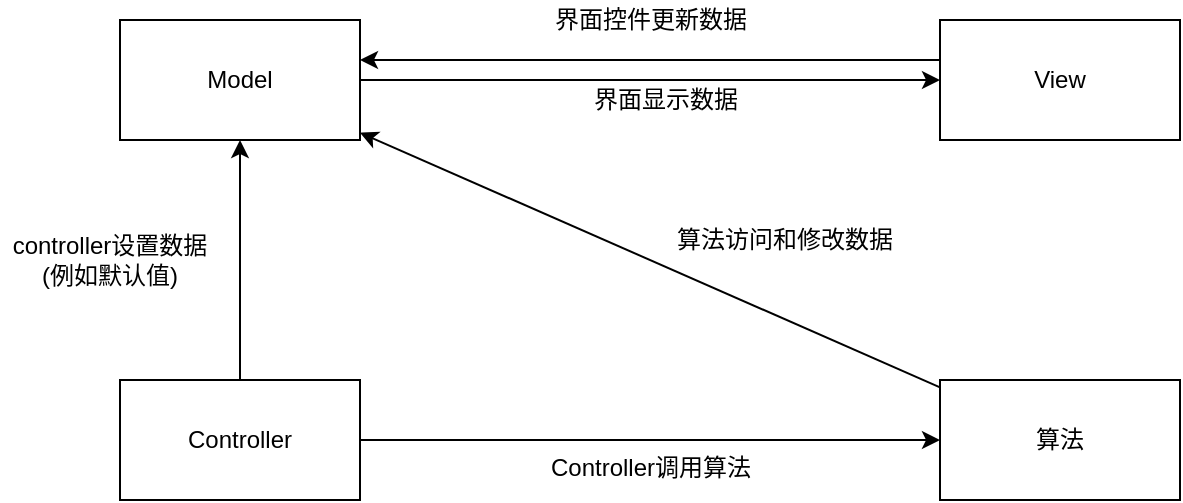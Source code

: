 <mxfile version="10.5.9" type="device"><diagram id="0-7S_LwLVGTsjPF6VadY" name="第 1 页"><mxGraphModel dx="1058" dy="808" grid="1" gridSize="10" guides="1" tooltips="1" connect="1" arrows="1" fold="1" page="1" pageScale="1" pageWidth="827" pageHeight="1169" math="0" shadow="0"><root><mxCell id="0"/><mxCell id="1" parent="0"/><mxCell id="gfYuhuLgvE-A1u4JT422-8" style="edgeStyle=orthogonalEdgeStyle;rounded=0;orthogonalLoop=1;jettySize=auto;html=1;" edge="1" parent="1" source="gfYuhuLgvE-A1u4JT422-1" target="gfYuhuLgvE-A1u4JT422-2"><mxGeometry relative="1" as="geometry"/></mxCell><mxCell id="gfYuhuLgvE-A1u4JT422-1" value="Model" style="rounded=0;whiteSpace=wrap;html=1;" vertex="1" parent="1"><mxGeometry x="140" y="370" width="120" height="60" as="geometry"/></mxCell><mxCell id="gfYuhuLgvE-A1u4JT422-9" style="edgeStyle=orthogonalEdgeStyle;rounded=0;orthogonalLoop=1;jettySize=auto;html=1;" edge="1" parent="1" source="gfYuhuLgvE-A1u4JT422-2" target="gfYuhuLgvE-A1u4JT422-1"><mxGeometry relative="1" as="geometry"><Array as="points"><mxPoint x="400" y="390"/><mxPoint x="400" y="390"/></Array></mxGeometry></mxCell><mxCell id="gfYuhuLgvE-A1u4JT422-2" value="View" style="rounded=0;whiteSpace=wrap;html=1;" vertex="1" parent="1"><mxGeometry x="550" y="370" width="120" height="60" as="geometry"/></mxCell><mxCell id="gfYuhuLgvE-A1u4JT422-10" style="edgeStyle=orthogonalEdgeStyle;rounded=0;orthogonalLoop=1;jettySize=auto;html=1;" edge="1" parent="1" source="gfYuhuLgvE-A1u4JT422-3" target="gfYuhuLgvE-A1u4JT422-6"><mxGeometry relative="1" as="geometry"/></mxCell><mxCell id="gfYuhuLgvE-A1u4JT422-3" value="Controller" style="rounded=0;whiteSpace=wrap;html=1;" vertex="1" parent="1"><mxGeometry x="140" y="550" width="120" height="60" as="geometry"/></mxCell><mxCell id="gfYuhuLgvE-A1u4JT422-5" value="" style="endArrow=classic;html=1;" edge="1" parent="1" source="gfYuhuLgvE-A1u4JT422-3" target="gfYuhuLgvE-A1u4JT422-1"><mxGeometry width="50" height="50" relative="1" as="geometry"><mxPoint x="380" y="270" as="sourcePoint"/><mxPoint x="430" y="220" as="targetPoint"/></mxGeometry></mxCell><mxCell id="gfYuhuLgvE-A1u4JT422-6" value="算法" style="rounded=0;whiteSpace=wrap;html=1;" vertex="1" parent="1"><mxGeometry x="550" y="550" width="120" height="60" as="geometry"/></mxCell><mxCell id="gfYuhuLgvE-A1u4JT422-11" value="" style="endArrow=classic;html=1;" edge="1" parent="1" source="gfYuhuLgvE-A1u4JT422-6" target="gfYuhuLgvE-A1u4JT422-1"><mxGeometry width="50" height="50" relative="1" as="geometry"><mxPoint x="430" y="520" as="sourcePoint"/><mxPoint x="480" y="470" as="targetPoint"/></mxGeometry></mxCell><mxCell id="gfYuhuLgvE-A1u4JT422-12" value="界面显示数据" style="text;html=1;strokeColor=none;fillColor=none;align=center;verticalAlign=middle;whiteSpace=wrap;rounded=0;" vertex="1" parent="1"><mxGeometry x="373" y="400" width="80" height="20" as="geometry"/></mxCell><mxCell id="gfYuhuLgvE-A1u4JT422-13" value="界面控件更新数据" style="text;html=1;strokeColor=none;fillColor=none;align=center;verticalAlign=middle;whiteSpace=wrap;rounded=0;" vertex="1" parent="1"><mxGeometry x="347.5" y="360" width="115" height="20" as="geometry"/></mxCell><mxCell id="gfYuhuLgvE-A1u4JT422-14" value="controller设置数据(例如默认值)" style="text;html=1;strokeColor=none;fillColor=none;align=center;verticalAlign=middle;whiteSpace=wrap;rounded=0;" vertex="1" parent="1"><mxGeometry x="80" y="480" width="110" height="20" as="geometry"/></mxCell><mxCell id="gfYuhuLgvE-A1u4JT422-15" value="Controller调用算法" style="text;html=1;strokeColor=none;fillColor=none;align=center;verticalAlign=middle;whiteSpace=wrap;rounded=0;" vertex="1" parent="1"><mxGeometry x="351.5" y="584" width="107" height="20" as="geometry"/></mxCell><mxCell id="gfYuhuLgvE-A1u4JT422-16" value="算法访问和修改数据" style="text;html=1;strokeColor=none;fillColor=none;align=center;verticalAlign=middle;whiteSpace=wrap;rounded=0;" vertex="1" parent="1"><mxGeometry x="405" y="470" width="135" height="20" as="geometry"/></mxCell></root></mxGraphModel></diagram></mxfile>